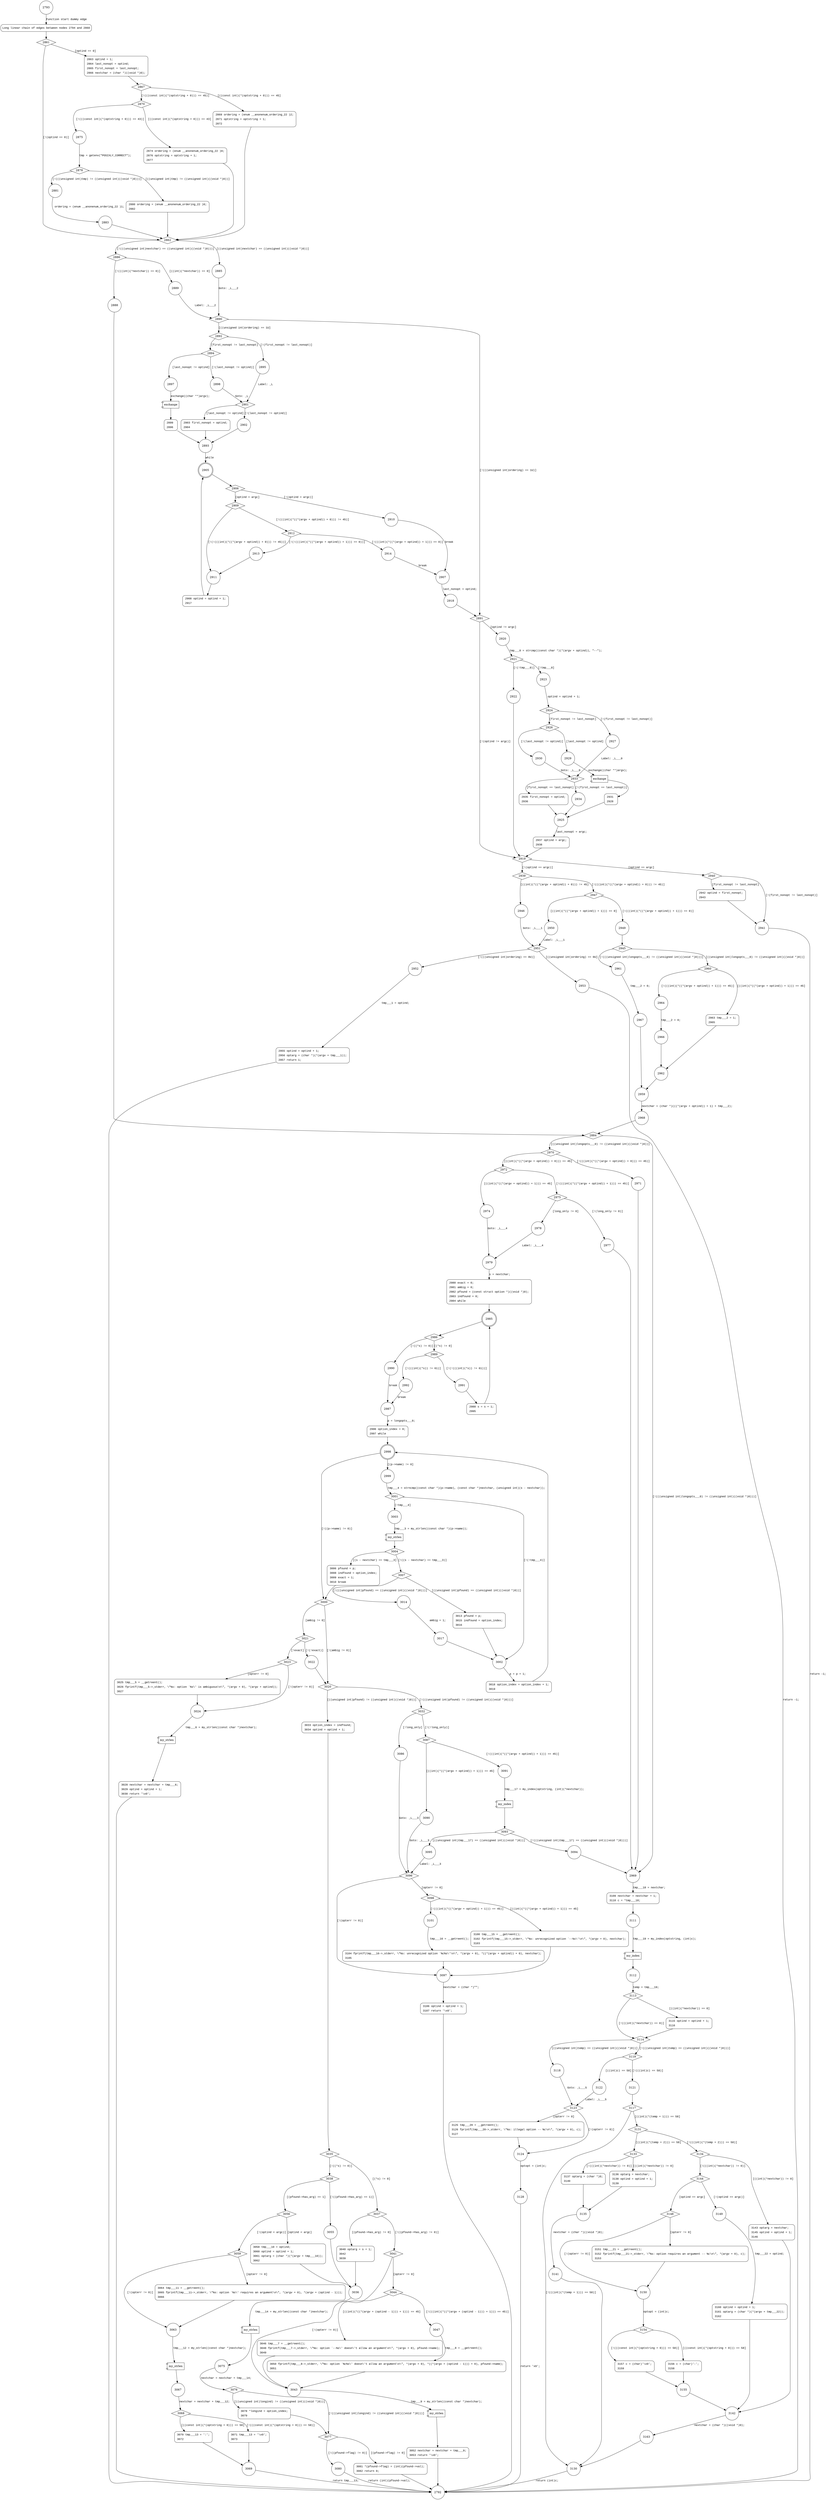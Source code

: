 digraph _getopt_internal {
2793 [shape="circle"]
2794 [shape="circle"]
2861 [shape="diamond"]
2862 [shape="diamond"]
2863 [shape="circle"]
2867 [shape="diamond"]
2870 [shape="diamond"]
2869 [shape="circle"]
2886 [shape="diamond"]
2885 [shape="circle"]
2890 [shape="diamond"]
2891 [shape="diamond"]
2892 [shape="diamond"]
2895 [shape="circle"]
2894 [shape="diamond"]
2898 [shape="circle"]
2897 [shape="circle"]
2899 [shape="circle"]
2893 [shape="circle"]
2905 [shape="doublecircle"]
2906 [shape="diamond"]
2910 [shape="circle"]
2909 [shape="diamond"]
2911 [shape="circle"]
2912 [shape="diamond"]
2913 [shape="circle"]
2914 [shape="circle"]
2907 [shape="circle"]
2918 [shape="circle"]
2919 [shape="diamond"]
2920 [shape="circle"]
2921 [shape="diamond"]
2922 [shape="circle"]
2923 [shape="circle"]
2924 [shape="diamond"]
2927 [shape="circle"]
2926 [shape="diamond"]
2930 [shape="circle"]
2929 [shape="circle"]
2931 [shape="circle"]
2925 [shape="circle"]
2937 [shape="circle"]
2939 [shape="diamond"]
2940 [shape="diamond"]
2941 [shape="circle"]
2942 [shape="circle"]
2792 [shape="circle"]
2947 [shape="diamond"]
2946 [shape="circle"]
2951 [shape="diamond"]
2952 [shape="circle"]
2953 [shape="circle"]
2955 [shape="circle"]
2949 [shape="circle"]
2950 [shape="circle"]
2945 [shape="diamond"]
2961 [shape="circle"]
2960 [shape="diamond"]
2964 [shape="circle"]
2963 [shape="circle"]
2962 [shape="circle"]
2959 [shape="circle"]
2968 [shape="circle"]
2884 [shape="diamond"]
2969 [shape="circle"]
2970 [shape="diamond"]
2971 [shape="circle"]
2972 [shape="diamond"]
2975 [shape="diamond"]
2974 [shape="circle"]
2979 [shape="circle"]
2980 [shape="circle"]
2985 [shape="doublecircle"]
2986 [shape="diamond"]
2990 [shape="circle"]
2989 [shape="diamond"]
2991 [shape="circle"]
2992 [shape="circle"]
2987 [shape="circle"]
2996 [shape="circle"]
2998 [shape="doublecircle"]
3000 [shape="diamond"]
2999 [shape="circle"]
3001 [shape="diamond"]
3002 [shape="circle"]
3003 [shape="circle"]
3004 [shape="diamond"]
3007 [shape="diamond"]
3006 [shape="circle"]
3020 [shape="diamond"]
3021 [shape="diamond"]
3022 [shape="circle"]
3023 [shape="diamond"]
3024 [shape="circle"]
3025 [shape="circle"]
3028 [shape="circle"]
3032 [shape="diamond"]
3033 [shape="circle"]
3035 [shape="diamond"]
3038 [shape="diamond"]
3037 [shape="diamond"]
3041 [shape="diamond"]
3040 [shape="circle"]
3036 [shape="circle"]
3075 [shape="circle"]
3076 [shape="diamond"]
3077 [shape="diamond"]
3078 [shape="circle"]
3080 [shape="circle"]
3081 [shape="circle"]
3043 [shape="circle"]
3044 [shape="diamond"]
3047 [shape="circle"]
3046 [shape="circle"]
3052 [shape="circle"]
3050 [shape="circle"]
3055 [shape="circle"]
3056 [shape="diamond"]
3059 [shape="diamond"]
3058 [shape="circle"]
3063 [shape="circle"]
3064 [shape="circle"]
3067 [shape="circle"]
3068 [shape="diamond"]
3071 [shape="circle"]
3070 [shape="circle"]
3069 [shape="circle"]
3087 [shape="diamond"]
3086 [shape="circle"]
3096 [shape="diamond"]
3097 [shape="circle"]
3098 [shape="diamond"]
3101 [shape="circle"]
3100 [shape="circle"]
3106 [shape="circle"]
3104 [shape="circle"]
3091 [shape="circle"]
3090 [shape="circle"]
3093 [shape="diamond"]
3094 [shape="circle"]
3095 [shape="circle"]
3109 [shape="circle"]
3111 [shape="circle"]
3112 [shape="circle"]
3113 [shape="diamond"]
3114 [shape="diamond"]
3115 [shape="circle"]
3119 [shape="diamond"]
3118 [shape="circle"]
3123 [shape="diamond"]
3124 [shape="circle"]
3125 [shape="circle"]
3128 [shape="circle"]
3121 [shape="circle"]
3122 [shape="circle"]
3117 [shape="diamond"]
3130 [shape="circle"]
3131 [shape="diamond"]
3134 [shape="diamond"]
3133 [shape="diamond"]
3137 [shape="circle"]
3136 [shape="circle"]
3135 [shape="circle"]
3141 [shape="circle"]
3144 [shape="diamond"]
3143 [shape="circle"]
3142 [shape="circle"]
3163 [shape="circle"]
3149 [shape="circle"]
3148 [shape="diamond"]
3150 [shape="circle"]
3151 [shape="circle"]
3154 [shape="diamond"]
3157 [shape="circle"]
3156 [shape="circle"]
3155 [shape="circle"]
3160 [shape="circle"]
3014 [shape="circle"]
3013 [shape="circle"]
3018 [shape="circle"]
3017 [shape="circle"]
2988 [shape="circle"]
2977 [shape="circle"]
2978 [shape="circle"]
2966 [shape="circle"]
2967 [shape="circle"]
2933 [shape="diamond"]
2934 [shape="circle"]
2935 [shape="circle"]
2908 [shape="circle"]
2901 [shape="diamond"]
2902 [shape="circle"]
2903 [shape="circle"]
2888 [shape="circle"]
2889 [shape="circle"]
2875 [shape="circle"]
2874 [shape="circle"]
2878 [shape="diamond"]
2881 [shape="circle"]
2880 [shape="circle"]
2883 [shape="circle"]
2794 [style="filled,bold" penwidth="1" fillcolor="white" fontname="Courier New" shape="Mrecord" label="Long linear chain of edges between nodes 2794 and 2860"]
2794 -> 2861[label=""]
2863 [style="filled,bold" penwidth="1" fillcolor="white" fontname="Courier New" shape="Mrecord" label=<<table border="0" cellborder="0" cellpadding="3" bgcolor="white"><tr><td align="right">2863</td><td align="left">optind = 1;</td></tr><tr><td align="right">2864</td><td align="left">last_nonopt = optind;</td></tr><tr><td align="right">2865</td><td align="left">first_nonopt = last_nonopt;</td></tr><tr><td align="right">2866</td><td align="left">nextchar = (char *)((void *)0);</td></tr></table>>]
2863 -> 2867[label=""]
2869 [style="filled,bold" penwidth="1" fillcolor="white" fontname="Courier New" shape="Mrecord" label=<<table border="0" cellborder="0" cellpadding="3" bgcolor="white"><tr><td align="right">2869</td><td align="left">ordering = (enum __anonenum_ordering_22 )2;</td></tr><tr><td align="right">2871</td><td align="left">optstring = optstring + 1;</td></tr><tr><td align="right">2872</td><td align="left"></td></tr></table>>]
2869 -> 2862[label=""]
2899 [style="filled,bold" penwidth="1" fillcolor="white" fontname="Courier New" shape="Mrecord" label=<<table border="0" cellborder="0" cellpadding="3" bgcolor="white"><tr><td align="right">2899</td><td align="left"></td></tr><tr><td align="right">2896</td><td align="left"></td></tr></table>>]
2899 -> 2893[label=""]
2931 [style="filled,bold" penwidth="1" fillcolor="white" fontname="Courier New" shape="Mrecord" label=<<table border="0" cellborder="0" cellpadding="3" bgcolor="white"><tr><td align="right">2931</td><td align="left"></td></tr><tr><td align="right">2928</td><td align="left"></td></tr></table>>]
2931 -> 2925[label=""]
2937 [style="filled,bold" penwidth="1" fillcolor="white" fontname="Courier New" shape="Mrecord" label=<<table border="0" cellborder="0" cellpadding="3" bgcolor="white"><tr><td align="right">2937</td><td align="left">optind = argc;</td></tr><tr><td align="right">2938</td><td align="left"></td></tr></table>>]
2937 -> 2919[label=""]
2942 [style="filled,bold" penwidth="1" fillcolor="white" fontname="Courier New" shape="Mrecord" label=<<table border="0" cellborder="0" cellpadding="3" bgcolor="white"><tr><td align="right">2942</td><td align="left">optind = first_nonopt;</td></tr><tr><td align="right">2943</td><td align="left"></td></tr></table>>]
2942 -> 2941[label=""]
2955 [style="filled,bold" penwidth="1" fillcolor="white" fontname="Courier New" shape="Mrecord" label=<<table border="0" cellborder="0" cellpadding="3" bgcolor="white"><tr><td align="right">2955</td><td align="left">optind = optind + 1;</td></tr><tr><td align="right">2956</td><td align="left">optarg = (char *)(*(argv + tmp___1));</td></tr><tr><td align="right">2957</td><td align="left">return 1;</td></tr></table>>]
2955 -> 2792[label=""]
2963 [style="filled,bold" penwidth="1" fillcolor="white" fontname="Courier New" shape="Mrecord" label=<<table border="0" cellborder="0" cellpadding="3" bgcolor="white"><tr><td align="right">2963</td><td align="left">tmp___2 = 1;</td></tr><tr><td align="right">2965</td><td align="left"></td></tr></table>>]
2963 -> 2962[label=""]
2980 [style="filled,bold" penwidth="1" fillcolor="white" fontname="Courier New" shape="Mrecord" label=<<table border="0" cellborder="0" cellpadding="3" bgcolor="white"><tr><td align="right">2980</td><td align="left">exact = 0;</td></tr><tr><td align="right">2981</td><td align="left">ambig = 0;</td></tr><tr><td align="right">2982</td><td align="left">pfound = (const struct option *)((void *)0);</td></tr><tr><td align="right">2983</td><td align="left">indfound = 0;</td></tr><tr><td align="right">2984</td><td align="left">while</td></tr></table>>]
2980 -> 2985[label=""]
2996 [style="filled,bold" penwidth="1" fillcolor="white" fontname="Courier New" shape="Mrecord" label=<<table border="0" cellborder="0" cellpadding="3" bgcolor="white"><tr><td align="right">2996</td><td align="left">option_index = 0;</td></tr><tr><td align="right">2997</td><td align="left">while</td></tr></table>>]
2996 -> 2998[label=""]
3006 [style="filled,bold" penwidth="1" fillcolor="white" fontname="Courier New" shape="Mrecord" label=<<table border="0" cellborder="0" cellpadding="3" bgcolor="white"><tr><td align="right">3006</td><td align="left">pfound = p;</td></tr><tr><td align="right">3008</td><td align="left">indfound = option_index;</td></tr><tr><td align="right">3009</td><td align="left">exact = 1;</td></tr><tr><td align="right">3010</td><td align="left">break</td></tr></table>>]
3006 -> 3000[label=""]
3025 [style="filled,bold" penwidth="1" fillcolor="white" fontname="Courier New" shape="Mrecord" label=<<table border="0" cellborder="0" cellpadding="3" bgcolor="white"><tr><td align="right">3025</td><td align="left">tmp___5 = __getreent();</td></tr><tr><td align="right">3026</td><td align="left">fprintf(tmp___5-&gt;_stderr, \"%s: option `%s\' is ambiguous\n\", *(argv + 0), *(argv + optind));</td></tr><tr><td align="right">3027</td><td align="left"></td></tr></table>>]
3025 -> 3024[label=""]
3028 [style="filled,bold" penwidth="1" fillcolor="white" fontname="Courier New" shape="Mrecord" label=<<table border="0" cellborder="0" cellpadding="3" bgcolor="white"><tr><td align="right">3028</td><td align="left">nextchar = nextchar + tmp___6;</td></tr><tr><td align="right">3029</td><td align="left">optind = optind + 1;</td></tr><tr><td align="right">3030</td><td align="left">return '\x0';</td></tr></table>>]
3028 -> 2792[label=""]
3033 [style="filled,bold" penwidth="1" fillcolor="white" fontname="Courier New" shape="Mrecord" label=<<table border="0" cellborder="0" cellpadding="3" bgcolor="white"><tr><td align="right">3033</td><td align="left">option_index = indfound;</td></tr><tr><td align="right">3034</td><td align="left">optind = optind + 1;</td></tr></table>>]
3033 -> 3035[label=""]
3040 [style="filled,bold" penwidth="1" fillcolor="white" fontname="Courier New" shape="Mrecord" label=<<table border="0" cellborder="0" cellpadding="3" bgcolor="white"><tr><td align="right">3040</td><td align="left">optarg = s + 1;</td></tr><tr><td align="right">3042</td><td align="left"></td></tr><tr><td align="right">3039</td><td align="left"></td></tr></table>>]
3040 -> 3036[label=""]
3078 [style="filled,bold" penwidth="1" fillcolor="white" fontname="Courier New" shape="Mrecord" label=<<table border="0" cellborder="0" cellpadding="3" bgcolor="white"><tr><td align="right">3078</td><td align="left">*longind = option_index;</td></tr><tr><td align="right">3079</td><td align="left"></td></tr></table>>]
3078 -> 3077[label=""]
3081 [style="filled,bold" penwidth="1" fillcolor="white" fontname="Courier New" shape="Mrecord" label=<<table border="0" cellborder="0" cellpadding="3" bgcolor="white"><tr><td align="right">3081</td><td align="left">*(pfound-&gt;flag) = (int)(pfound-&gt;val);</td></tr><tr><td align="right">3082</td><td align="left">return 0;</td></tr></table>>]
3081 -> 2792[label=""]
3046 [style="filled,bold" penwidth="1" fillcolor="white" fontname="Courier New" shape="Mrecord" label=<<table border="0" cellborder="0" cellpadding="3" bgcolor="white"><tr><td align="right">3046</td><td align="left">tmp___7 = __getreent();</td></tr><tr><td align="right">3048</td><td align="left">fprintf(tmp___7-&gt;_stderr, \"%s: option `--%s\' doesn\'t allow an argument\n\", *(argv + 0), pfound-&gt;name);</td></tr><tr><td align="right">3049</td><td align="left"></td></tr></table>>]
3046 -> 3043[label=""]
3052 [style="filled,bold" penwidth="1" fillcolor="white" fontname="Courier New" shape="Mrecord" label=<<table border="0" cellborder="0" cellpadding="3" bgcolor="white"><tr><td align="right">3052</td><td align="left">nextchar = nextchar + tmp___9;</td></tr><tr><td align="right">3053</td><td align="left">return '\x0';</td></tr></table>>]
3052 -> 2792[label=""]
3050 [style="filled,bold" penwidth="1" fillcolor="white" fontname="Courier New" shape="Mrecord" label=<<table border="0" cellborder="0" cellpadding="3" bgcolor="white"><tr><td align="right">3050</td><td align="left">fprintf(tmp___8-&gt;_stderr, \"%s: option `%c%s\' doesn\'t allow an argument\n\", *(argv + 0), *((*(argv + (optind - 1))) + 0), pfound-&gt;name);</td></tr><tr><td align="right">3051</td><td align="left"></td></tr></table>>]
3050 -> 3043[label=""]
3058 [style="filled,bold" penwidth="1" fillcolor="white" fontname="Courier New" shape="Mrecord" label=<<table border="0" cellborder="0" cellpadding="3" bgcolor="white"><tr><td align="right">3058</td><td align="left">tmp___10 = optind;</td></tr><tr><td align="right">3060</td><td align="left">optind = optind + 1;</td></tr><tr><td align="right">3061</td><td align="left">optarg = (char *)(*(argv + tmp___10));</td></tr><tr><td align="right">3062</td><td align="left"></td></tr></table>>]
3058 -> 3036[label=""]
3064 [style="filled,bold" penwidth="1" fillcolor="white" fontname="Courier New" shape="Mrecord" label=<<table border="0" cellborder="0" cellpadding="3" bgcolor="white"><tr><td align="right">3064</td><td align="left">tmp___11 = __getreent();</td></tr><tr><td align="right">3065</td><td align="left">fprintf(tmp___11-&gt;_stderr, \"%s: option `%s\' requires an argument\n\", *(argv + 0), *(argv + (optind - 1)));</td></tr><tr><td align="right">3066</td><td align="left"></td></tr></table>>]
3064 -> 3063[label=""]
3070 [style="filled,bold" penwidth="1" fillcolor="white" fontname="Courier New" shape="Mrecord" label=<<table border="0" cellborder="0" cellpadding="3" bgcolor="white"><tr><td align="right">3070</td><td align="left">tmp___13 = ':';</td></tr><tr><td align="right">3072</td><td align="left"></td></tr></table>>]
3070 -> 3069[label=""]
3071 [style="filled,bold" penwidth="1" fillcolor="white" fontname="Courier New" shape="Mrecord" label=<<table border="0" cellborder="0" cellpadding="3" bgcolor="white"><tr><td align="right">3071</td><td align="left">tmp___13 = '\x0';</td></tr><tr><td align="right">3073</td><td align="left"></td></tr></table>>]
3071 -> 3069[label=""]
3100 [style="filled,bold" penwidth="1" fillcolor="white" fontname="Courier New" shape="Mrecord" label=<<table border="0" cellborder="0" cellpadding="3" bgcolor="white"><tr><td align="right">3100</td><td align="left">tmp___15 = __getreent();</td></tr><tr><td align="right">3102</td><td align="left">fprintf(tmp___15-&gt;_stderr, \"%s: unrecognized option `--%s\'\n\", *(argv + 0), nextchar);</td></tr><tr><td align="right">3103</td><td align="left"></td></tr></table>>]
3100 -> 3097[label=""]
3106 [style="filled,bold" penwidth="1" fillcolor="white" fontname="Courier New" shape="Mrecord" label=<<table border="0" cellborder="0" cellpadding="3" bgcolor="white"><tr><td align="right">3106</td><td align="left">optind = optind + 1;</td></tr><tr><td align="right">3107</td><td align="left">return '\x0';</td></tr></table>>]
3106 -> 2792[label=""]
3104 [style="filled,bold" penwidth="1" fillcolor="white" fontname="Courier New" shape="Mrecord" label=<<table border="0" cellborder="0" cellpadding="3" bgcolor="white"><tr><td align="right">3104</td><td align="left">fprintf(tmp___16-&gt;_stderr, \"%s: unrecognized option `%c%s\'\n\", *(argv + 0), *((*(argv + optind)) + 0), nextchar);</td></tr><tr><td align="right">3105</td><td align="left"></td></tr></table>>]
3104 -> 3097[label=""]
3109 [style="filled,bold" penwidth="1" fillcolor="white" fontname="Courier New" shape="Mrecord" label=<<table border="0" cellborder="0" cellpadding="3" bgcolor="white"><tr><td align="right">3109</td><td align="left">nextchar = nextchar + 1;</td></tr><tr><td align="right">3110</td><td align="left">c = *tmp___18;</td></tr></table>>]
3109 -> 3111[label=""]
3115 [style="filled,bold" penwidth="1" fillcolor="white" fontname="Courier New" shape="Mrecord" label=<<table border="0" cellborder="0" cellpadding="3" bgcolor="white"><tr><td align="right">3115</td><td align="left">optind = optind + 1;</td></tr><tr><td align="right">3116</td><td align="left"></td></tr></table>>]
3115 -> 3114[label=""]
3125 [style="filled,bold" penwidth="1" fillcolor="white" fontname="Courier New" shape="Mrecord" label=<<table border="0" cellborder="0" cellpadding="3" bgcolor="white"><tr><td align="right">3125</td><td align="left">tmp___20 = __getreent();</td></tr><tr><td align="right">3126</td><td align="left">fprintf(tmp___20-&gt;_stderr, \"%s: illegal option -- %c\n\", *(argv + 0), c);</td></tr><tr><td align="right">3127</td><td align="left"></td></tr></table>>]
3125 -> 3124[label=""]
3136 [style="filled,bold" penwidth="1" fillcolor="white" fontname="Courier New" shape="Mrecord" label=<<table border="0" cellborder="0" cellpadding="3" bgcolor="white"><tr><td align="right">3136</td><td align="left">optarg = nextchar;</td></tr><tr><td align="right">3138</td><td align="left">optind = optind + 1;</td></tr><tr><td align="right">3139</td><td align="left"></td></tr></table>>]
3136 -> 3135[label=""]
3137 [style="filled,bold" penwidth="1" fillcolor="white" fontname="Courier New" shape="Mrecord" label=<<table border="0" cellborder="0" cellpadding="3" bgcolor="white"><tr><td align="right">3137</td><td align="left">optarg = (char *)0;</td></tr><tr><td align="right">3140</td><td align="left"></td></tr></table>>]
3137 -> 3135[label=""]
3143 [style="filled,bold" penwidth="1" fillcolor="white" fontname="Courier New" shape="Mrecord" label=<<table border="0" cellborder="0" cellpadding="3" bgcolor="white"><tr><td align="right">3143</td><td align="left">optarg = nextchar;</td></tr><tr><td align="right">3145</td><td align="left">optind = optind + 1;</td></tr><tr><td align="right">3146</td><td align="left"></td></tr></table>>]
3143 -> 3142[label=""]
3151 [style="filled,bold" penwidth="1" fillcolor="white" fontname="Courier New" shape="Mrecord" label=<<table border="0" cellborder="0" cellpadding="3" bgcolor="white"><tr><td align="right">3151</td><td align="left">tmp___21 = __getreent();</td></tr><tr><td align="right">3152</td><td align="left">fprintf(tmp___21-&gt;_stderr, \"%s: option requires an argument -- %c\n\", *(argv + 0), c);</td></tr><tr><td align="right">3153</td><td align="left"></td></tr></table>>]
3151 -> 3150[label=""]
3156 [style="filled,bold" penwidth="1" fillcolor="white" fontname="Courier New" shape="Mrecord" label=<<table border="0" cellborder="0" cellpadding="3" bgcolor="white"><tr><td align="right">3156</td><td align="left">c = (char)':';</td></tr><tr><td align="right">3158</td><td align="left"></td></tr></table>>]
3156 -> 3155[label=""]
3157 [style="filled,bold" penwidth="1" fillcolor="white" fontname="Courier New" shape="Mrecord" label=<<table border="0" cellborder="0" cellpadding="3" bgcolor="white"><tr><td align="right">3157</td><td align="left">c = (char)'\x0';</td></tr><tr><td align="right">3159</td><td align="left"></td></tr></table>>]
3157 -> 3155[label=""]
3160 [style="filled,bold" penwidth="1" fillcolor="white" fontname="Courier New" shape="Mrecord" label=<<table border="0" cellborder="0" cellpadding="3" bgcolor="white"><tr><td align="right">3160</td><td align="left">optind = optind + 1;</td></tr><tr><td align="right">3161</td><td align="left">optarg = (char *)(*(argv + tmp___22));</td></tr><tr><td align="right">3162</td><td align="left"></td></tr></table>>]
3160 -> 3142[label=""]
3013 [style="filled,bold" penwidth="1" fillcolor="white" fontname="Courier New" shape="Mrecord" label=<<table border="0" cellborder="0" cellpadding="3" bgcolor="white"><tr><td align="right">3013</td><td align="left">pfound = p;</td></tr><tr><td align="right">3015</td><td align="left">indfound = option_index;</td></tr><tr><td align="right">3016</td><td align="left"></td></tr></table>>]
3013 -> 3002[label=""]
3018 [style="filled,bold" penwidth="1" fillcolor="white" fontname="Courier New" shape="Mrecord" label=<<table border="0" cellborder="0" cellpadding="3" bgcolor="white"><tr><td align="right">3018</td><td align="left">option_index = option_index + 1;</td></tr><tr><td align="right">3019</td><td align="left"></td></tr></table>>]
3018 -> 2998[label=""]
2988 [style="filled,bold" penwidth="1" fillcolor="white" fontname="Courier New" shape="Mrecord" label=<<table border="0" cellborder="0" cellpadding="3" bgcolor="white"><tr><td align="right">2988</td><td align="left">s = s + 1;</td></tr><tr><td align="right">2995</td><td align="left"></td></tr></table>>]
2988 -> 2985[label=""]
2935 [style="filled,bold" penwidth="1" fillcolor="white" fontname="Courier New" shape="Mrecord" label=<<table border="0" cellborder="0" cellpadding="3" bgcolor="white"><tr><td align="right">2935</td><td align="left">first_nonopt = optind;</td></tr><tr><td align="right">2936</td><td align="left"></td></tr></table>>]
2935 -> 2925[label=""]
2908 [style="filled,bold" penwidth="1" fillcolor="white" fontname="Courier New" shape="Mrecord" label=<<table border="0" cellborder="0" cellpadding="3" bgcolor="white"><tr><td align="right">2908</td><td align="left">optind = optind + 1;</td></tr><tr><td align="right">2917</td><td align="left"></td></tr></table>>]
2908 -> 2905[label=""]
2903 [style="filled,bold" penwidth="1" fillcolor="white" fontname="Courier New" shape="Mrecord" label=<<table border="0" cellborder="0" cellpadding="3" bgcolor="white"><tr><td align="right">2903</td><td align="left">first_nonopt = optind;</td></tr><tr><td align="right">2904</td><td align="left"></td></tr></table>>]
2903 -> 2893[label=""]
2874 [style="filled,bold" penwidth="1" fillcolor="white" fontname="Courier New" shape="Mrecord" label=<<table border="0" cellborder="0" cellpadding="3" bgcolor="white"><tr><td align="right">2874</td><td align="left">ordering = (enum __anonenum_ordering_22 )0;</td></tr><tr><td align="right">2876</td><td align="left">optstring = optstring + 1;</td></tr><tr><td align="right">2877</td><td align="left"></td></tr></table>>]
2874 -> 2862[label=""]
2880 [style="filled,bold" penwidth="1" fillcolor="white" fontname="Courier New" shape="Mrecord" label=<<table border="0" cellborder="0" cellpadding="3" bgcolor="white"><tr><td align="right">2880</td><td align="left">ordering = (enum __anonenum_ordering_22 )0;</td></tr><tr><td align="right">2882</td><td align="left"></td></tr></table>>]
2880 -> 2862[label=""]
2793 -> 2794 [label="Function start dummy edge" fontname="Courier New"]
2861 -> 2862 [label="[!(optind == 0)]" fontname="Courier New"]
2861 -> 2863 [label="[optind == 0]" fontname="Courier New"]
2867 -> 2870 [label="[!(((const int)(*(optstring + 0))) == 45)]" fontname="Courier New"]
2867 -> 2869 [label="[((const int)(*(optstring + 0))) == 45]" fontname="Courier New"]
2862 -> 2886 [label="[!(((unsigned int)nextchar) == ((unsigned int)((void *)0)))]" fontname="Courier New"]
2862 -> 2885 [label="[((unsigned int)nextchar) == ((unsigned int)((void *)0))]" fontname="Courier New"]
2890 -> 2891 [label="[!(((unsigned int)ordering) == 1U)]" fontname="Courier New"]
2890 -> 2892 [label="[((unsigned int)ordering) == 1U]" fontname="Courier New"]
2892 -> 2895 [label="[!(first_nonopt != last_nonopt)]" fontname="Courier New"]
2892 -> 2894 [label="[first_nonopt != last_nonopt]" fontname="Courier New"]
2894 -> 2898 [label="[!(last_nonopt != optind)]" fontname="Courier New"]
2894 -> 2897 [label="[last_nonopt != optind]" fontname="Courier New"]
100302 [shape="component" label="exchange"]
2897 -> 100302 [label="exchange((char **)argv);" fontname="Courier New"]
100302 -> 2899 [label="" fontname="Courier New"]
2893 -> 2905 [label="while" fontname="Courier New"]
2905 -> 2906 [label="" fontname="Courier New"]
2906 -> 2910 [label="[!(optind < argc)]" fontname="Courier New"]
2906 -> 2909 [label="[optind < argc]" fontname="Courier New"]
2909 -> 2911 [label="[!(!(((int)(*((*(argv + optind)) + 0))) != 45))]" fontname="Courier New"]
2909 -> 2912 [label="[!(((int)(*((*(argv + optind)) + 0))) != 45)]" fontname="Courier New"]
2912 -> 2913 [label="[!(!(((int)(*((*(argv + optind)) + 1))) == 0))]" fontname="Courier New"]
2912 -> 2914 [label="[!(((int)(*((*(argv + optind)) + 1))) == 0)]" fontname="Courier New"]
2907 -> 2918 [label="last_nonopt = optind;" fontname="Courier New"]
2891 -> 2919 [label="[!(optind != argc)]" fontname="Courier New"]
2891 -> 2920 [label="[optind != argc]" fontname="Courier New"]
2921 -> 2922 [label="[!(!tmp___0)]" fontname="Courier New"]
2921 -> 2923 [label="[!tmp___0]" fontname="Courier New"]
2924 -> 2927 [label="[!(first_nonopt != last_nonopt)]" fontname="Courier New"]
2924 -> 2926 [label="[first_nonopt != last_nonopt]" fontname="Courier New"]
2926 -> 2930 [label="[!(last_nonopt != optind)]" fontname="Courier New"]
2926 -> 2929 [label="[last_nonopt != optind]" fontname="Courier New"]
100303 [shape="component" label="exchange"]
2929 -> 100303 [label="exchange((char **)argv);" fontname="Courier New"]
100303 -> 2931 [label="" fontname="Courier New"]
2925 -> 2937 [label="last_nonopt = argc;" fontname="Courier New"]
2919 -> 2939 [label="[!(optind == argc)]" fontname="Courier New"]
2919 -> 2940 [label="[optind == argc]" fontname="Courier New"]
2940 -> 2941 [label="[!(first_nonopt != last_nonopt)]" fontname="Courier New"]
2940 -> 2942 [label="[first_nonopt != last_nonopt]" fontname="Courier New"]
2941 -> 2792 [label="return -1;" fontname="Courier New"]
2939 -> 2947 [label="[!(((int)(*((*(argv + optind)) + 0))) != 45)]" fontname="Courier New"]
2939 -> 2946 [label="[((int)(*((*(argv + optind)) + 0))) != 45]" fontname="Courier New"]
2951 -> 2952 [label="[!(((unsigned int)ordering) == 0U)]" fontname="Courier New"]
2951 -> 2953 [label="[((unsigned int)ordering) == 0U]" fontname="Courier New"]
2952 -> 2955 [label="tmp___1 = optind;" fontname="Courier New"]
2947 -> 2949 [label="[!(((int)(*((*(argv + optind)) + 1))) == 0)]" fontname="Courier New"]
2947 -> 2950 [label="[((int)(*((*(argv + optind)) + 1))) == 0]" fontname="Courier New"]
2949 -> 2945 [label="" fontname="Courier New"]
2945 -> 2961 [label="[!(((unsigned int)longopts___0) != ((unsigned int)((void *)0)))]" fontname="Courier New"]
2945 -> 2960 [label="[((unsigned int)longopts___0) != ((unsigned int)((void *)0))]" fontname="Courier New"]
2960 -> 2964 [label="[!(((int)(*((*(argv + optind)) + 1))) == 45)]" fontname="Courier New"]
2960 -> 2963 [label="[((int)(*((*(argv + optind)) + 1))) == 45]" fontname="Courier New"]
2962 -> 2959 [label="" fontname="Courier New"]
2959 -> 2968 [label="nextchar = (char *)(((*(argv + optind)) + 1) + tmp___2);" fontname="Courier New"]
2884 -> 2969 [label="[!(((unsigned int)longopts___0) != ((unsigned int)((void *)0)))]" fontname="Courier New"]
2884 -> 2970 [label="[((unsigned int)longopts___0) != ((unsigned int)((void *)0))]" fontname="Courier New"]
2970 -> 2971 [label="[!(((int)(*((*(argv + optind)) + 0))) == 45)]" fontname="Courier New"]
2970 -> 2972 [label="[((int)(*((*(argv + optind)) + 0))) == 45]" fontname="Courier New"]
2972 -> 2975 [label="[!(((int)(*((*(argv + optind)) + 1))) == 45)]" fontname="Courier New"]
2972 -> 2974 [label="[((int)(*((*(argv + optind)) + 1))) == 45]" fontname="Courier New"]
2979 -> 2980 [label="s = nextchar;" fontname="Courier New"]
2985 -> 2986 [label="" fontname="Courier New"]
2986 -> 2990 [label="[!((*s) != 0)]" fontname="Courier New"]
2986 -> 2989 [label="[(*s) != 0]" fontname="Courier New"]
2989 -> 2991 [label="[!(!(((int)(*s)) != 61))]" fontname="Courier New"]
2989 -> 2992 [label="[!(((int)(*s)) != 61)]" fontname="Courier New"]
2987 -> 2996 [label="p = longopts___0;" fontname="Courier New"]
2998 -> 3000 [label="[!((p->name) != 0)]" fontname="Courier New"]
2998 -> 2999 [label="[(p->name) != 0]" fontname="Courier New"]
3001 -> 3002 [label="[!(!tmp___4)]" fontname="Courier New"]
3001 -> 3003 [label="[!tmp___4]" fontname="Courier New"]
100304 [shape="component" label="my_strlen"]
3003 -> 100304 [label="tmp___3 = my_strlen((const char *)(p->name));" fontname="Courier New"]
100304 -> 3004 [label="" fontname="Courier New"]
3004 -> 3007 [label="[!((s - nextchar) == tmp___3)]" fontname="Courier New"]
3004 -> 3006 [label="[(s - nextchar) == tmp___3]" fontname="Courier New"]
3000 -> 3020 [label="[!(ambig != 0)]" fontname="Courier New"]
3000 -> 3021 [label="[ambig != 0]" fontname="Courier New"]
3021 -> 3022 [label="[!(!exact)]" fontname="Courier New"]
3021 -> 3023 [label="[!exact]" fontname="Courier New"]
3023 -> 3024 [label="[!(opterr != 0)]" fontname="Courier New"]
3023 -> 3025 [label="[opterr != 0]" fontname="Courier New"]
100305 [shape="component" label="my_strlen"]
3024 -> 100305 [label="tmp___6 = my_strlen((const char *)nextchar);" fontname="Courier New"]
100305 -> 3028 [label="" fontname="Courier New"]
3022 -> 3020 [label="" fontname="Courier New"]
3020 -> 3032 [label="[!(((unsigned int)pfound) != ((unsigned int)((void *)0)))]" fontname="Courier New"]
3020 -> 3033 [label="[((unsigned int)pfound) != ((unsigned int)((void *)0))]" fontname="Courier New"]
3035 -> 3038 [label="[!((*s) != 0)]" fontname="Courier New"]
3035 -> 3037 [label="[(*s) != 0]" fontname="Courier New"]
3037 -> 3041 [label="[!((pfound->has_arg) != 0)]" fontname="Courier New"]
3037 -> 3040 [label="[(pfound->has_arg) != 0]" fontname="Courier New"]
100306 [shape="component" label="my_strlen"]
3036 -> 100306 [label="tmp___14 = my_strlen((const char *)nextchar);" fontname="Courier New"]
100306 -> 3075 [label="" fontname="Courier New"]
3076 -> 3077 [label="[!(((unsigned int)longind) != ((unsigned int)((void *)0)))]" fontname="Courier New"]
3076 -> 3078 [label="[((unsigned int)longind) != ((unsigned int)((void *)0))]" fontname="Courier New"]
3077 -> 3080 [label="[!((pfound->flag) != 0)]" fontname="Courier New"]
3077 -> 3081 [label="[(pfound->flag) != 0]" fontname="Courier New"]
3080 -> 2792 [label="return (int)(pfound->val);" fontname="Courier New"]
3041 -> 3043 [label="[!(opterr != 0)]" fontname="Courier New"]
3041 -> 3044 [label="[opterr != 0]" fontname="Courier New"]
3044 -> 3047 [label="[!(((int)(*((*(argv + (optind - 1))) + 1))) == 45)]" fontname="Courier New"]
3044 -> 3046 [label="[((int)(*((*(argv + (optind - 1))) + 1))) == 45]" fontname="Courier New"]
100307 [shape="component" label="my_strlen"]
3043 -> 100307 [label="tmp___9 = my_strlen((const char *)nextchar);" fontname="Courier New"]
100307 -> 3052 [label="" fontname="Courier New"]
3047 -> 3050 [label="tmp___8 = __getreent();" fontname="Courier New"]
3038 -> 3055 [label="[!((pfound->has_arg) == 1)]" fontname="Courier New"]
3038 -> 3056 [label="[(pfound->has_arg) == 1]" fontname="Courier New"]
3056 -> 3059 [label="[!(optind < argc)]" fontname="Courier New"]
3056 -> 3058 [label="[optind < argc]" fontname="Courier New"]
3059 -> 3063 [label="[!(opterr != 0)]" fontname="Courier New"]
3059 -> 3064 [label="[opterr != 0]" fontname="Courier New"]
100308 [shape="component" label="my_strlen"]
3063 -> 100308 [label="tmp___12 = my_strlen((const char *)nextchar);" fontname="Courier New"]
100308 -> 3067 [label="" fontname="Courier New"]
3068 -> 3071 [label="[!(((const int)(*(optstring + 0))) == 58)]" fontname="Courier New"]
3068 -> 3070 [label="[((const int)(*(optstring + 0))) == 58]" fontname="Courier New"]
3069 -> 2792 [label="return tmp___13;" fontname="Courier New"]
3055 -> 3036 [label="" fontname="Courier New"]
3032 -> 3087 [label="[!(!long_only)]" fontname="Courier New"]
3032 -> 3086 [label="[!long_only]" fontname="Courier New"]
3096 -> 3097 [label="[!(opterr != 0)]" fontname="Courier New"]
3096 -> 3098 [label="[opterr != 0]" fontname="Courier New"]
3098 -> 3101 [label="[!(((int)(*((*(argv + optind)) + 1))) == 45)]" fontname="Courier New"]
3098 -> 3100 [label="[((int)(*((*(argv + optind)) + 1))) == 45]" fontname="Courier New"]
3097 -> 3106 [label="nextchar = (char *)\"\";" fontname="Courier New"]
3101 -> 3104 [label="tmp___16 = __getreent();" fontname="Courier New"]
3087 -> 3091 [label="[!(((int)(*((*(argv + optind)) + 1))) == 45)]" fontname="Courier New"]
3087 -> 3090 [label="[((int)(*((*(argv + optind)) + 1))) == 45]" fontname="Courier New"]
100309 [shape="component" label="my_index"]
3091 -> 100309 [label="tmp___17 = my_index(optstring, (int)(*nextchar));" fontname="Courier New"]
100309 -> 3093 [label="" fontname="Courier New"]
3093 -> 3094 [label="[!(((unsigned int)tmp___17) == ((unsigned int)((void *)0)))]" fontname="Courier New"]
3093 -> 3095 [label="[((unsigned int)tmp___17) == ((unsigned int)((void *)0))]" fontname="Courier New"]
3094 -> 2969 [label="" fontname="Courier New"]
2969 -> 3109 [label="tmp___18 = nextchar;" fontname="Courier New"]
100310 [shape="component" label="my_index"]
3111 -> 100310 [label="tmp___19 = my_index(optstring, (int)c);" fontname="Courier New"]
100310 -> 3112 [label="" fontname="Courier New"]
3113 -> 3114 [label="[!(((int)(*nextchar)) == 0)]" fontname="Courier New"]
3113 -> 3115 [label="[((int)(*nextchar)) == 0]" fontname="Courier New"]
3114 -> 3119 [label="[!(((unsigned int)temp) == ((unsigned int)((void *)0)))]" fontname="Courier New"]
3114 -> 3118 [label="[((unsigned int)temp) == ((unsigned int)((void *)0))]" fontname="Courier New"]
3123 -> 3124 [label="[!(opterr != 0)]" fontname="Courier New"]
3123 -> 3125 [label="[opterr != 0]" fontname="Courier New"]
3124 -> 3128 [label="optopt = (int)c;" fontname="Courier New"]
3119 -> 3121 [label="[!(((int)c) == 58)]" fontname="Courier New"]
3119 -> 3122 [label="[((int)c) == 58]" fontname="Courier New"]
3121 -> 3117 [label="" fontname="Courier New"]
3117 -> 3130 [label="[!(((int)(*(temp + 1))) == 58)]" fontname="Courier New"]
3117 -> 3131 [label="[((int)(*(temp + 1))) == 58]" fontname="Courier New"]
3131 -> 3134 [label="[!(((int)(*(temp + 2))) == 58)]" fontname="Courier New"]
3131 -> 3133 [label="[((int)(*(temp + 2))) == 58]" fontname="Courier New"]
3133 -> 3137 [label="[!(((int)(*nextchar)) != 0)]" fontname="Courier New"]
3133 -> 3136 [label="[((int)(*nextchar)) != 0]" fontname="Courier New"]
3135 -> 3141 [label="nextchar = (char *)((void *)0);" fontname="Courier New"]
3130 -> 2792 [label="return (int)c;" fontname="Courier New"]
3134 -> 3144 [label="[!(((int)(*nextchar)) != 0)]" fontname="Courier New"]
3134 -> 3143 [label="[((int)(*nextchar)) != 0]" fontname="Courier New"]
3142 -> 3163 [label="nextchar = (char *)((void *)0);" fontname="Courier New"]
3144 -> 3149 [label="[!(optind == argc)]" fontname="Courier New"]
3144 -> 3148 [label="[optind == argc]" fontname="Courier New"]
3148 -> 3150 [label="[!(opterr != 0)]" fontname="Courier New"]
3148 -> 3151 [label="[opterr != 0]" fontname="Courier New"]
3150 -> 3154 [label="optopt = (int)c;" fontname="Courier New"]
3154 -> 3157 [label="[!(((const int)(*(optstring + 0))) == 58)]" fontname="Courier New"]
3154 -> 3156 [label="[((const int)(*(optstring + 0))) == 58]" fontname="Courier New"]
3155 -> 3142 [label="" fontname="Courier New"]
3149 -> 3160 [label="tmp___22 = optind;" fontname="Courier New"]
3007 -> 3014 [label="[!(((unsigned int)pfound) == ((unsigned int)((void *)0)))]" fontname="Courier New"]
3007 -> 3013 [label="[((unsigned int)pfound) == ((unsigned int)((void *)0))]" fontname="Courier New"]
3002 -> 3018 [label="p = p + 1;" fontname="Courier New"]
3014 -> 3017 [label="ambig = 1;" fontname="Courier New"]
2991 -> 2988 [label="" fontname="Courier New"]
2990 -> 2987 [label="break" fontname="Courier New"]
2975 -> 2977 [label="[!(long_only != 0)]" fontname="Courier New"]
2975 -> 2978 [label="[long_only != 0]" fontname="Courier New"]
2977 -> 2969 [label="" fontname="Courier New"]
2964 -> 2966 [label="tmp___2 = 0;" fontname="Courier New"]
2961 -> 2967 [label="tmp___2 = 0;" fontname="Courier New"]
2930 -> 2933 [label="Goto: _L___0" fontname="Courier New"]
2933 -> 2934 [label="[!(first_nonopt == last_nonopt)]" fontname="Courier New"]
2933 -> 2935 [label="[first_nonopt == last_nonopt]" fontname="Courier New"]
2934 -> 2925 [label="" fontname="Courier New"]
2922 -> 2919 [label="" fontname="Courier New"]
2911 -> 2908 [label="" fontname="Courier New"]
2910 -> 2907 [label="break" fontname="Courier New"]
2901 -> 2902 [label="[!(last_nonopt != optind)]" fontname="Courier New"]
2901 -> 2903 [label="[last_nonopt != optind]" fontname="Courier New"]
2902 -> 2893 [label="" fontname="Courier New"]
2886 -> 2888 [label="[!(((int)(*nextchar)) == 0)]" fontname="Courier New"]
2886 -> 2889 [label="[((int)(*nextchar)) == 0]" fontname="Courier New"]
2888 -> 2884 [label="" fontname="Courier New"]
2870 -> 2875 [label="[!(((const int)(*(optstring + 0))) == 43)]" fontname="Courier New"]
2870 -> 2874 [label="[((const int)(*(optstring + 0))) == 43]" fontname="Courier New"]
2875 -> 2878 [label="tmp = getenv(\"POSIXLY_CORRECT\");" fontname="Courier New"]
2878 -> 2881 [label="[!(((unsigned int)tmp) != ((unsigned int)((void *)0)))]" fontname="Courier New"]
2878 -> 2880 [label="[((unsigned int)tmp) != ((unsigned int)((void *)0))]" fontname="Courier New"]
2881 -> 2883 [label="ordering = (enum __anonenum_ordering_22 )1;" fontname="Courier New"]
2885 -> 2890 [label="Goto: _L___2" fontname="Courier New"]
2914 -> 2907 [label="break" fontname="Courier New"]
2918 -> 2891 [label="" fontname="Courier New"]
2920 -> 2921 [label="tmp___0 = strcmp((const char *)(*(argv + optind)), \"--\");" fontname="Courier New"]
2923 -> 2924 [label="optind = optind + 1;" fontname="Courier New"]
2946 -> 2951 [label="Goto: _L___1" fontname="Courier New"]
2953 -> 2792 [label="return -1;" fontname="Courier New"]
2950 -> 2951 [label="Label: _L___1" fontname="Courier New"]
2968 -> 2884 [label="" fontname="Courier New"]
2974 -> 2979 [label="Goto: _L___4" fontname="Courier New"]
2992 -> 2987 [label="break" fontname="Courier New"]
2999 -> 3001 [label="tmp___4 = strncmp((const char *)(p->name), (const char *)nextchar, (unsigned int)(s - nextchar));" fontname="Courier New"]
3075 -> 3076 [label="nextchar = nextchar + tmp___14;" fontname="Courier New"]
3067 -> 3068 [label="nextchar = nextchar + tmp___12;" fontname="Courier New"]
3086 -> 3096 [label="Goto: _L___3" fontname="Courier New"]
3090 -> 3096 [label="Goto: _L___3" fontname="Courier New"]
3095 -> 3096 [label="Label: _L___3" fontname="Courier New"]
3112 -> 3113 [label="temp = tmp___19;" fontname="Courier New"]
3118 -> 3123 [label="Goto: _L___5" fontname="Courier New"]
3128 -> 2792 [label="return '\x0';" fontname="Courier New"]
3122 -> 3123 [label="Label: _L___5" fontname="Courier New"]
3141 -> 3130 [label="" fontname="Courier New"]
3163 -> 3130 [label="" fontname="Courier New"]
3017 -> 3002 [label="" fontname="Courier New"]
2978 -> 2979 [label="Label: _L___4" fontname="Courier New"]
2971 -> 2969 [label="" fontname="Courier New"]
2966 -> 2962 [label="" fontname="Courier New"]
2967 -> 2959 [label="" fontname="Courier New"]
2927 -> 2933 [label="Label: _L___0" fontname="Courier New"]
2913 -> 2911 [label="" fontname="Courier New"]
2898 -> 2901 [label="Goto: _L" fontname="Courier New"]
2895 -> 2901 [label="Label: _L" fontname="Courier New"]
2889 -> 2890 [label="Label: _L___2" fontname="Courier New"]
2883 -> 2862 [label="" fontname="Courier New"]
}